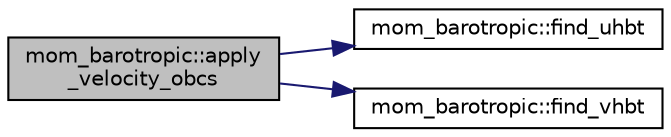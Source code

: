 digraph "mom_barotropic::apply_velocity_obcs"
{
 // INTERACTIVE_SVG=YES
 // LATEX_PDF_SIZE
  edge [fontname="Helvetica",fontsize="10",labelfontname="Helvetica",labelfontsize="10"];
  node [fontname="Helvetica",fontsize="10",shape=record];
  rankdir="LR";
  Node1 [label="mom_barotropic::apply\l_velocity_obcs",height=0.2,width=0.4,color="black", fillcolor="grey75", style="filled", fontcolor="black",tooltip="The following 4 subroutines apply the open boundary conditions. This subroutine applies the open boun..."];
  Node1 -> Node2 [color="midnightblue",fontsize="10",style="solid",fontname="Helvetica"];
  Node2 [label="mom_barotropic::find_uhbt",height=0.2,width=0.4,color="black", fillcolor="white", style="filled",URL="$namespacemom__barotropic.html#a697b3ddcdd18f2bf4899cc91b7b70a18",tooltip="The function find_uhbt determines the zonal transport for a given velocity."];
  Node1 -> Node3 [color="midnightblue",fontsize="10",style="solid",fontname="Helvetica"];
  Node3 [label="mom_barotropic::find_vhbt",height=0.2,width=0.4,color="black", fillcolor="white", style="filled",URL="$namespacemom__barotropic.html#a3c80632684d786fcda303a9d2016fbc0",tooltip="The function find_vhbt determines the meridional transport for a given velocity."];
}
